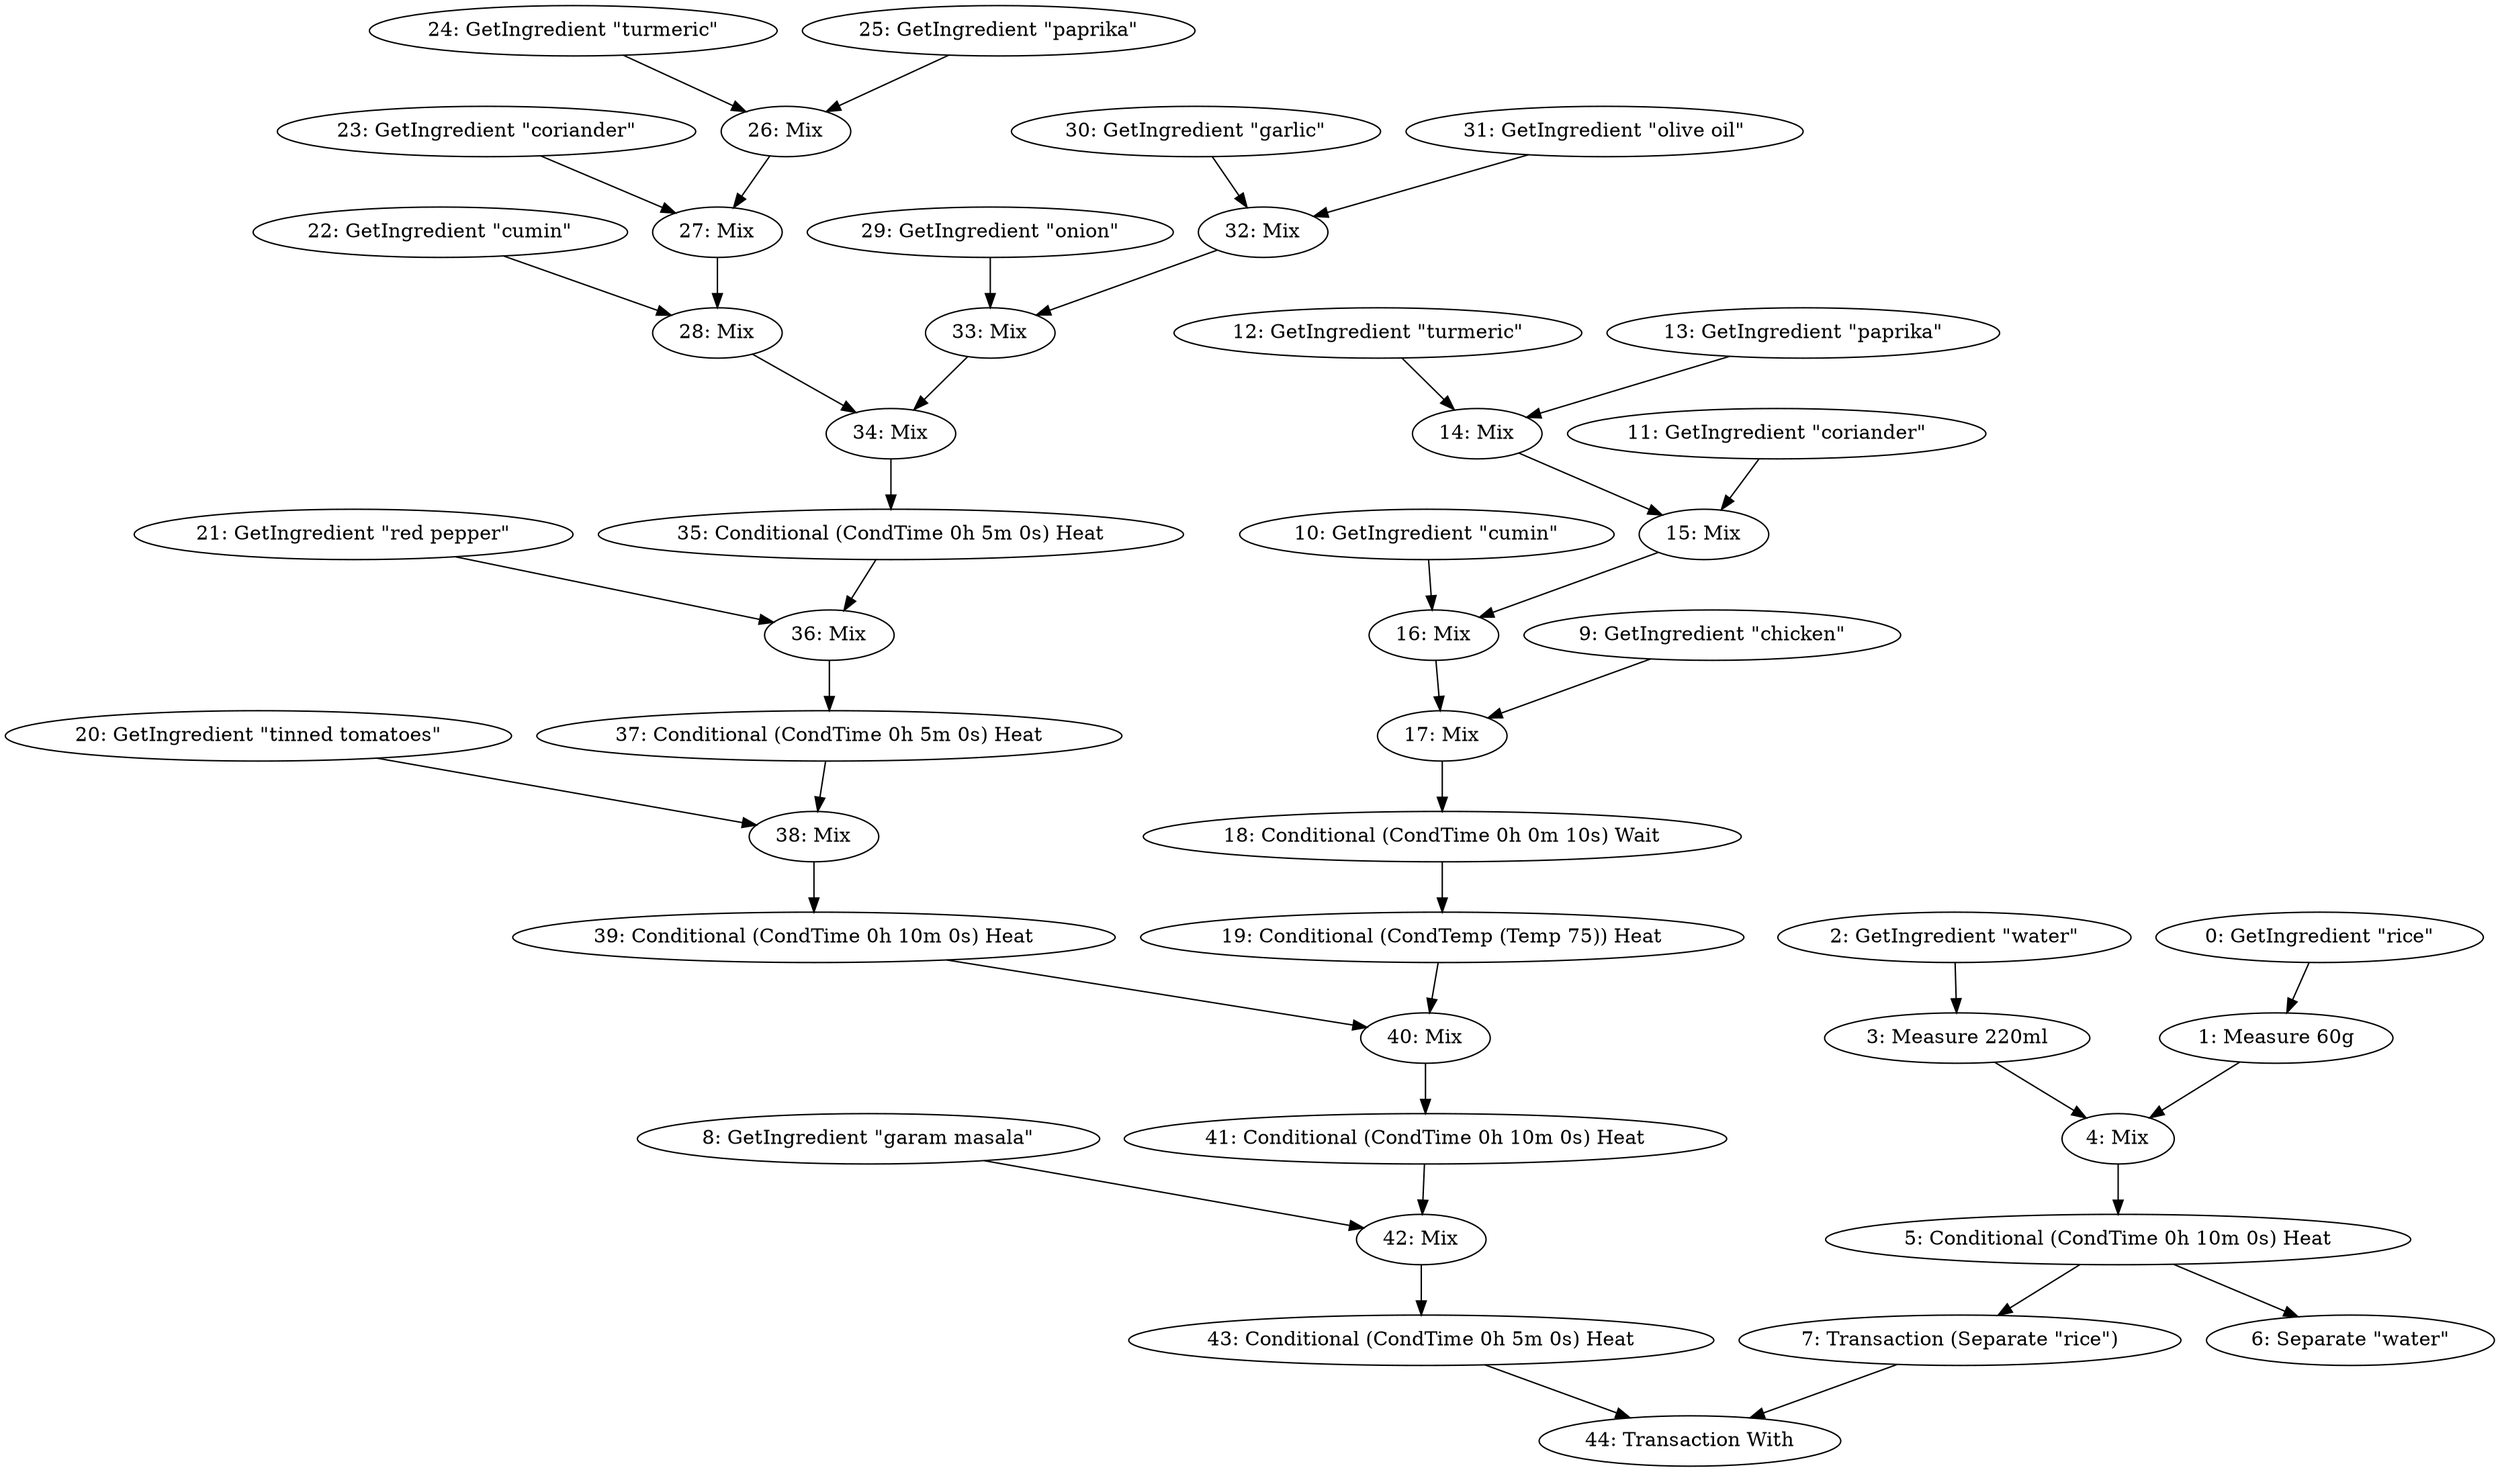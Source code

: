 digraph {
    "0: GetIngredient \"rice\"";
    "1: Measure 60g";
    "2: GetIngredient \"water\"";
    "3: Measure 220ml";
    "4: Mix";
    "5: Conditional (CondTime 0h 10m 0s) Heat";
    "6: Separate \"water\"";
    "7: Transaction (Separate \"rice\")";
    "8: GetIngredient \"garam masala\"";
    "9: GetIngredient \"chicken\"";
    "10: GetIngredient \"cumin\"";
    "11: GetIngredient \"coriander\"";
    "12: GetIngredient \"turmeric\"";
    "13: GetIngredient \"paprika\"";
    "14: Mix";
    "15: Mix";
    "16: Mix";
    "17: Mix";
    "18: Conditional (CondTime 0h 0m 10s) Wait";
    "19: Conditional (CondTemp (Temp 75)) Heat";
    "20: GetIngredient \"tinned tomatoes\"";
    "21: GetIngredient \"red pepper\"";
    "22: GetIngredient \"cumin\"";
    "23: GetIngredient \"coriander\"";
    "24: GetIngredient \"turmeric\"";
    "25: GetIngredient \"paprika\"";
    "26: Mix";
    "27: Mix";
    "28: Mix";
    "29: GetIngredient \"onion\"";
    "30: GetIngredient \"garlic\"";
    "31: GetIngredient \"olive oil\"";
    "32: Mix";
    "33: Mix";
    "34: Mix";
    "35: Conditional (CondTime 0h 5m 0s) Heat";
    "36: Mix";
    "37: Conditional (CondTime 0h 5m 0s) Heat";
    "38: Mix";
    "39: Conditional (CondTime 0h 10m 0s) Heat";
    "40: Mix";
    "41: Conditional (CondTime 0h 10m 0s) Heat";
    "42: Mix";
    "43: Conditional (CondTime 0h 5m 0s) Heat";
    "44: Transaction With";
    "0: GetIngredient \"rice\"" -> "1: Measure 60g";
    "1: Measure 60g" -> "4: Mix";
    "2: GetIngredient \"water\"" -> "3: Measure 220ml";
    "3: Measure 220ml" -> "4: Mix";
    "4: Mix" -> "5: Conditional (CondTime 0h 10m 0s) Heat";
    "5: Conditional (CondTime 0h 10m 0s) Heat" -> "6: Separate \"water\"";
    "5: Conditional (CondTime 0h 10m 0s) Heat" -> "7: Transaction (Separate \"rice\")";
    "7: Transaction (Separate \"rice\")" -> "44: Transaction With";
    "8: GetIngredient \"garam masala\"" -> "42: Mix";
    "9: GetIngredient \"chicken\"" -> "17: Mix";
    "10: GetIngredient \"cumin\"" -> "16: Mix";
    "11: GetIngredient \"coriander\"" -> "15: Mix";
    "12: GetIngredient \"turmeric\"" -> "14: Mix";
    "13: GetIngredient \"paprika\"" -> "14: Mix";
    "14: Mix" -> "15: Mix";
    "15: Mix" -> "16: Mix";
    "16: Mix" -> "17: Mix";
    "17: Mix" -> "18: Conditional (CondTime 0h 0m 10s) Wait";
    "18: Conditional (CondTime 0h 0m 10s) Wait" -> "19: Conditional (CondTemp (Temp 75)) Heat";
    "19: Conditional (CondTemp (Temp 75)) Heat" -> "40: Mix";
    "20: GetIngredient \"tinned tomatoes\"" -> "38: Mix";
    "21: GetIngredient \"red pepper\"" -> "36: Mix";
    "22: GetIngredient \"cumin\"" -> "28: Mix";
    "23: GetIngredient \"coriander\"" -> "27: Mix";
    "24: GetIngredient \"turmeric\"" -> "26: Mix";
    "25: GetIngredient \"paprika\"" -> "26: Mix";
    "26: Mix" -> "27: Mix";
    "27: Mix" -> "28: Mix";
    "28: Mix" -> "34: Mix";
    "29: GetIngredient \"onion\"" -> "33: Mix";
    "30: GetIngredient \"garlic\"" -> "32: Mix";
    "31: GetIngredient \"olive oil\"" -> "32: Mix";
    "32: Mix" -> "33: Mix";
    "33: Mix" -> "34: Mix";
    "34: Mix" -> "35: Conditional (CondTime 0h 5m 0s) Heat";
    "35: Conditional (CondTime 0h 5m 0s) Heat" -> "36: Mix";
    "36: Mix" -> "37: Conditional (CondTime 0h 5m 0s) Heat";
    "37: Conditional (CondTime 0h 5m 0s) Heat" -> "38: Mix";
    "38: Mix" -> "39: Conditional (CondTime 0h 10m 0s) Heat";
    "39: Conditional (CondTime 0h 10m 0s) Heat" -> "40: Mix";
    "40: Mix" -> "41: Conditional (CondTime 0h 10m 0s) Heat";
    "41: Conditional (CondTime 0h 10m 0s) Heat" -> "42: Mix";
    "42: Mix" -> "43: Conditional (CondTime 0h 5m 0s) Heat";
    "43: Conditional (CondTime 0h 5m 0s) Heat" -> "44: Transaction With";
}